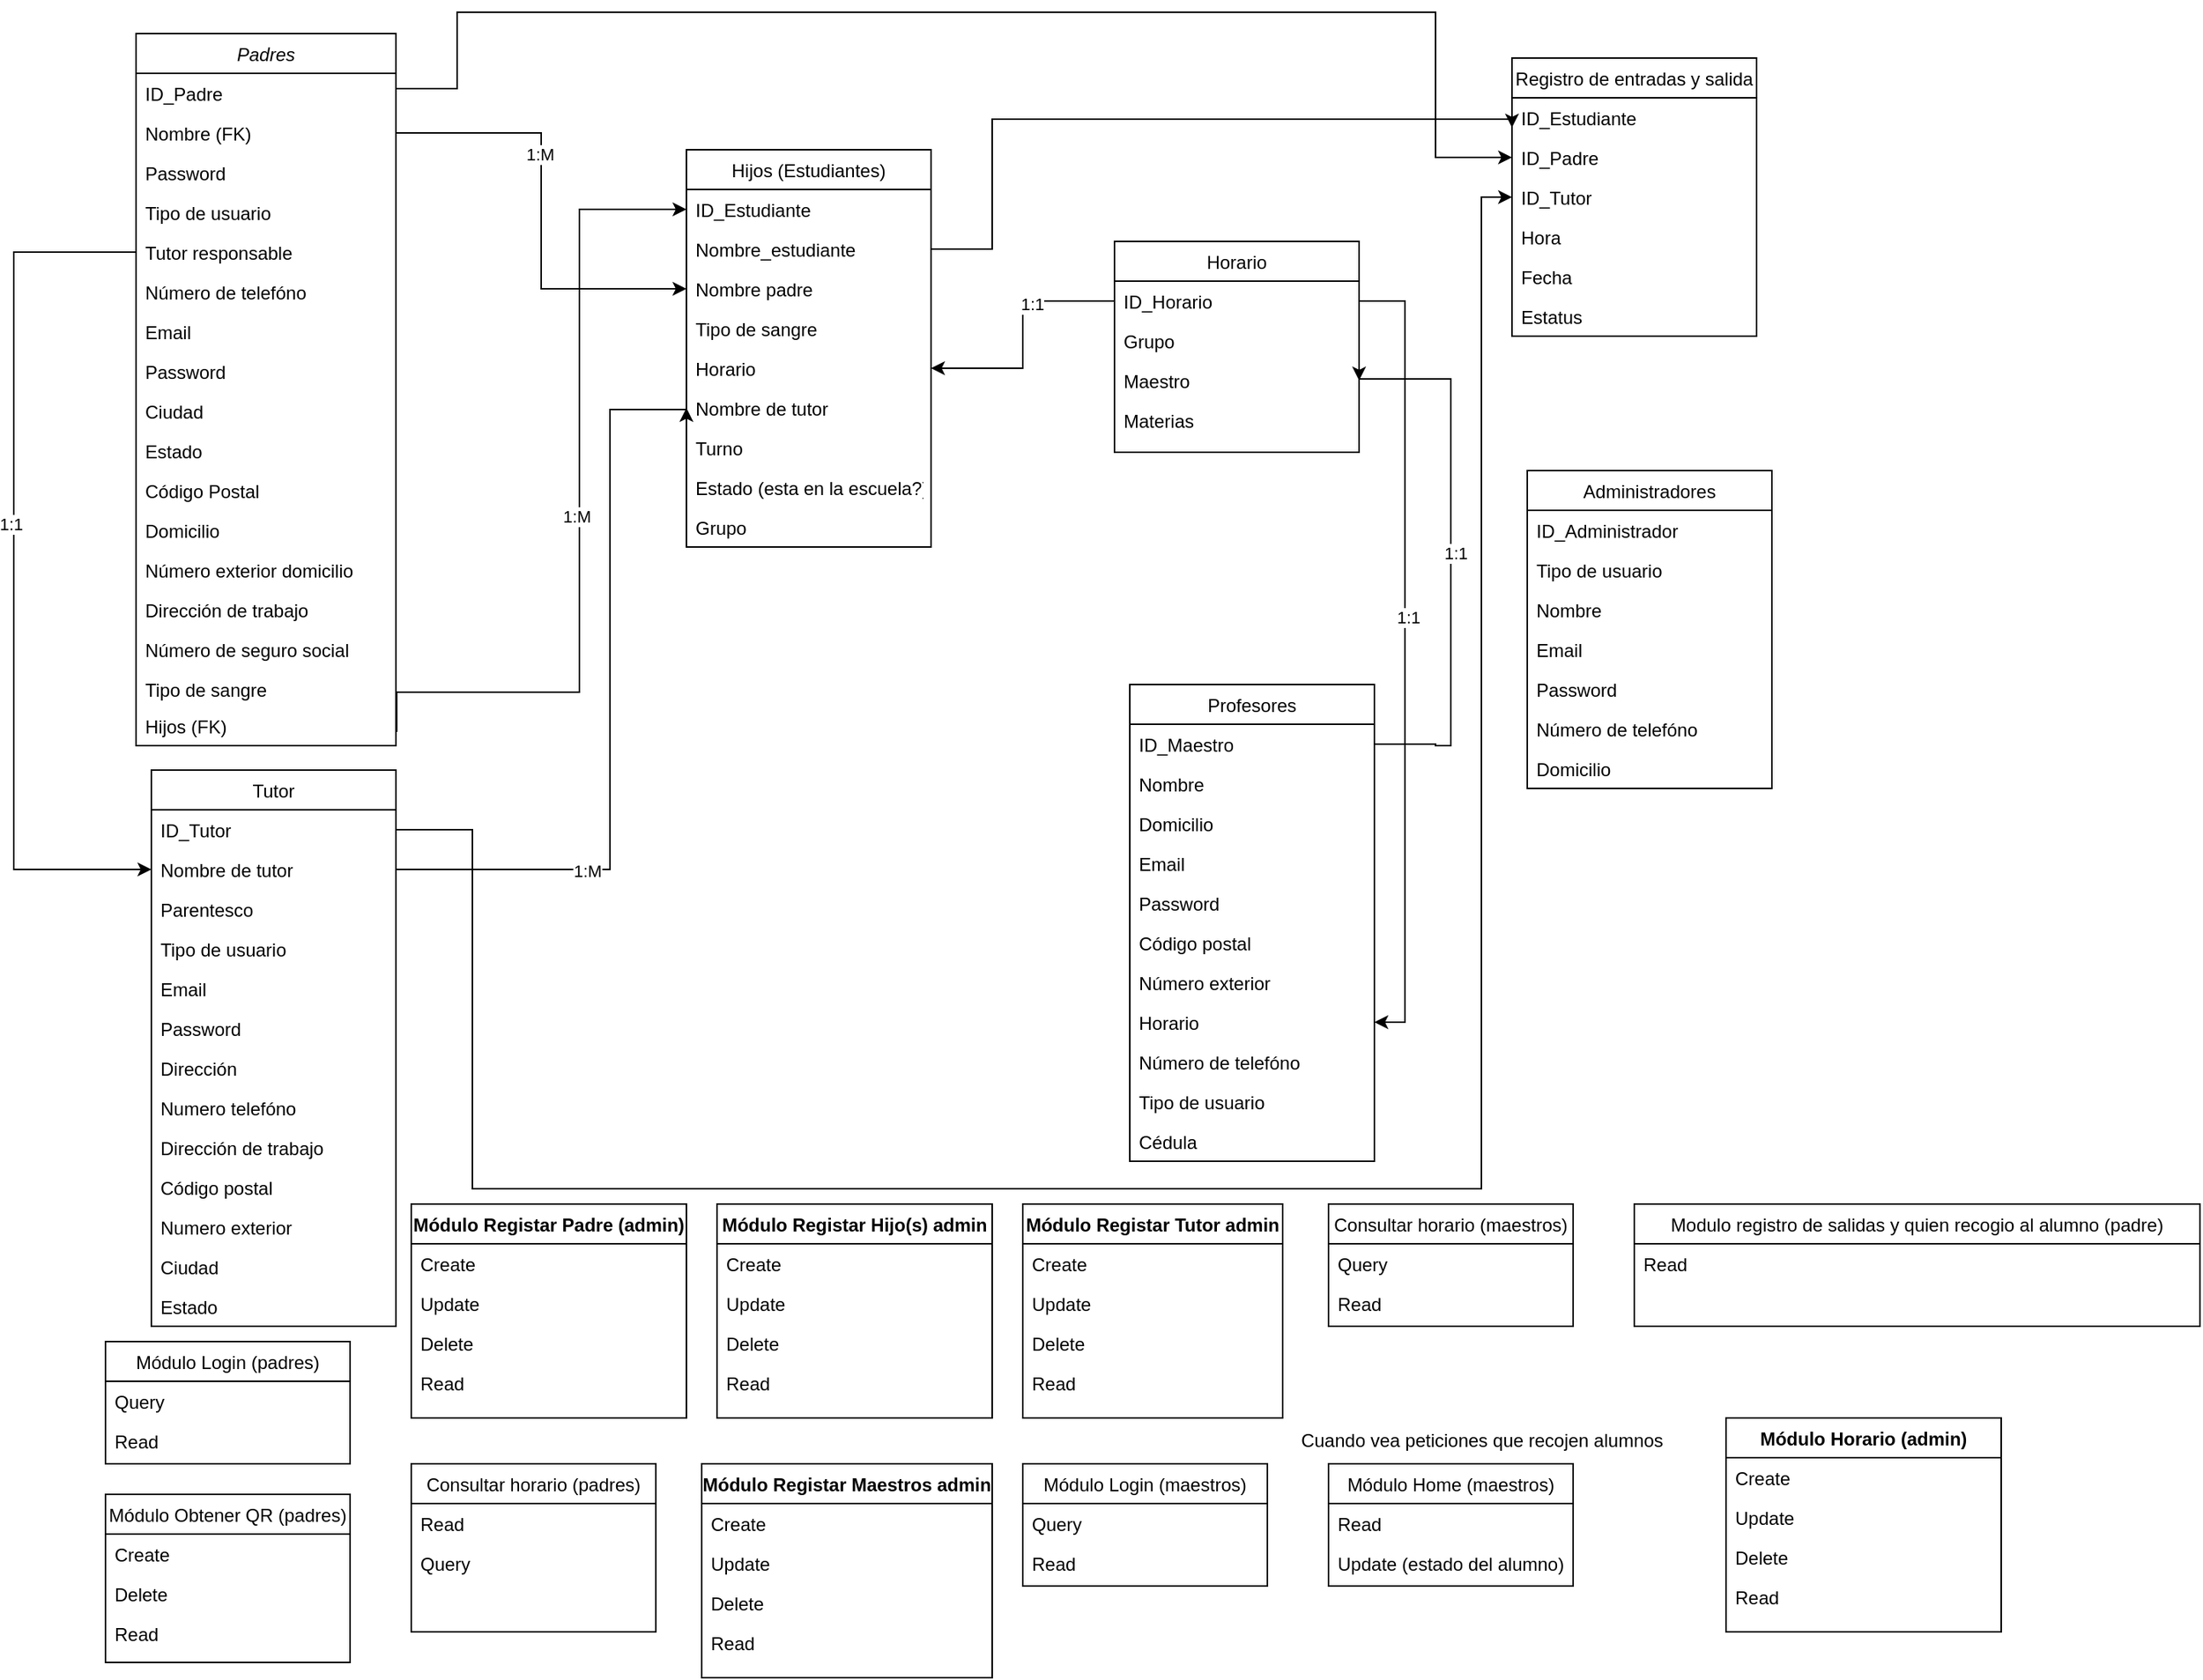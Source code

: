 <mxfile version="20.3.0" type="device"><diagram id="C5RBs43oDa-KdzZeNtuy" name="Page-1"><mxGraphModel dx="1497" dy="911" grid="1" gridSize="10" guides="1" tooltips="1" connect="1" arrows="1" fold="1" page="1" pageScale="1" pageWidth="827" pageHeight="1169" math="0" shadow="0"><root><mxCell id="WIyWlLk6GJQsqaUBKTNV-0"/><mxCell id="WIyWlLk6GJQsqaUBKTNV-1" parent="WIyWlLk6GJQsqaUBKTNV-0"/><mxCell id="zkfFHV4jXpPFQw0GAbJ--0" value="Padres" style="swimlane;fontStyle=2;align=center;verticalAlign=top;childLayout=stackLayout;horizontal=1;startSize=26;horizontalStack=0;resizeParent=1;resizeLast=0;collapsible=1;marginBottom=0;rounded=0;shadow=0;strokeWidth=1;" parent="WIyWlLk6GJQsqaUBKTNV-1" vertex="1"><mxGeometry x="220" y="64" width="170" height="466" as="geometry"><mxRectangle x="230" y="140" width="160" height="26" as="alternateBounds"/></mxGeometry></mxCell><mxCell id="S0OvEzRaRlLgfycyqcHx-9" value="ID_Padre" style="text;align=left;verticalAlign=top;spacingLeft=4;spacingRight=4;overflow=hidden;rotatable=0;points=[[0,0.5],[1,0.5]];portConstraint=eastwest;" vertex="1" parent="zkfFHV4jXpPFQw0GAbJ--0"><mxGeometry y="26" width="170" height="26" as="geometry"/></mxCell><mxCell id="zkfFHV4jXpPFQw0GAbJ--1" value="Nombre (FK)" style="text;align=left;verticalAlign=top;spacingLeft=4;spacingRight=4;overflow=hidden;rotatable=0;points=[[0,0.5],[1,0.5]];portConstraint=eastwest;" parent="zkfFHV4jXpPFQw0GAbJ--0" vertex="1"><mxGeometry y="52" width="170" height="26" as="geometry"/></mxCell><mxCell id="S0OvEzRaRlLgfycyqcHx-0" value="Password" style="text;align=left;verticalAlign=top;spacingLeft=4;spacingRight=4;overflow=hidden;rotatable=0;points=[[0,0.5],[1,0.5]];portConstraint=eastwest;" vertex="1" parent="zkfFHV4jXpPFQw0GAbJ--0"><mxGeometry y="78" width="170" height="26" as="geometry"/></mxCell><mxCell id="GJCRHSTs9uuH7aBlWqQp-131" value="Tipo de usuario" style="text;align=left;verticalAlign=top;spacingLeft=4;spacingRight=4;overflow=hidden;rotatable=0;points=[[0,0.5],[1,0.5]];portConstraint=eastwest;rounded=0;shadow=0;html=0;" parent="zkfFHV4jXpPFQw0GAbJ--0" vertex="1"><mxGeometry y="104" width="170" height="26" as="geometry"/></mxCell><mxCell id="GJCRHSTs9uuH7aBlWqQp-22" value="Tutor responsable" style="text;align=left;verticalAlign=top;spacingLeft=4;spacingRight=4;overflow=hidden;rotatable=0;points=[[0,0.5],[1,0.5]];portConstraint=eastwest;rounded=0;shadow=0;html=0;" parent="zkfFHV4jXpPFQw0GAbJ--0" vertex="1"><mxGeometry y="130" width="170" height="26" as="geometry"/></mxCell><mxCell id="zkfFHV4jXpPFQw0GAbJ--2" value="Número de telefóno" style="text;align=left;verticalAlign=top;spacingLeft=4;spacingRight=4;overflow=hidden;rotatable=0;points=[[0,0.5],[1,0.5]];portConstraint=eastwest;rounded=0;shadow=0;html=0;" parent="zkfFHV4jXpPFQw0GAbJ--0" vertex="1"><mxGeometry y="156" width="170" height="26" as="geometry"/></mxCell><mxCell id="GJCRHSTs9uuH7aBlWqQp-153" value="Email" style="text;align=left;verticalAlign=top;spacingLeft=4;spacingRight=4;overflow=hidden;rotatable=0;points=[[0,0.5],[1,0.5]];portConstraint=eastwest;" parent="zkfFHV4jXpPFQw0GAbJ--0" vertex="1"><mxGeometry y="182" width="170" height="26" as="geometry"/></mxCell><mxCell id="GJCRHSTs9uuH7aBlWqQp-154" value="Password" style="text;align=left;verticalAlign=top;spacingLeft=4;spacingRight=4;overflow=hidden;rotatable=0;points=[[0,0.5],[1,0.5]];portConstraint=eastwest;" parent="zkfFHV4jXpPFQw0GAbJ--0" vertex="1"><mxGeometry y="208" width="170" height="26" as="geometry"/></mxCell><mxCell id="GJCRHSTs9uuH7aBlWqQp-8" value="Ciudad" style="text;align=left;verticalAlign=top;spacingLeft=4;spacingRight=4;overflow=hidden;rotatable=0;points=[[0,0.5],[1,0.5]];portConstraint=eastwest;rounded=0;shadow=0;html=0;" parent="zkfFHV4jXpPFQw0GAbJ--0" vertex="1"><mxGeometry y="234" width="170" height="26" as="geometry"/></mxCell><mxCell id="GJCRHSTs9uuH7aBlWqQp-9" value="Estado" style="text;align=left;verticalAlign=top;spacingLeft=4;spacingRight=4;overflow=hidden;rotatable=0;points=[[0,0.5],[1,0.5]];portConstraint=eastwest;rounded=0;shadow=0;html=0;" parent="zkfFHV4jXpPFQw0GAbJ--0" vertex="1"><mxGeometry y="260" width="170" height="26" as="geometry"/></mxCell><mxCell id="GJCRHSTs9uuH7aBlWqQp-4" value="Código Postal" style="text;align=left;verticalAlign=top;spacingLeft=4;spacingRight=4;overflow=hidden;rotatable=0;points=[[0,0.5],[1,0.5]];portConstraint=eastwest;rounded=0;shadow=0;html=0;" parent="zkfFHV4jXpPFQw0GAbJ--0" vertex="1"><mxGeometry y="286" width="170" height="26" as="geometry"/></mxCell><mxCell id="zkfFHV4jXpPFQw0GAbJ--3" value="Domicilio&#10;" style="text;align=left;verticalAlign=top;spacingLeft=4;spacingRight=4;overflow=hidden;rotatable=0;points=[[0,0.5],[1,0.5]];portConstraint=eastwest;rounded=0;shadow=0;html=0;" parent="zkfFHV4jXpPFQw0GAbJ--0" vertex="1"><mxGeometry y="312" width="170" height="26" as="geometry"/></mxCell><mxCell id="GJCRHSTs9uuH7aBlWqQp-5" value="Número exterior domicilio" style="text;align=left;verticalAlign=top;spacingLeft=4;spacingRight=4;overflow=hidden;rotatable=0;points=[[0,0.5],[1,0.5]];portConstraint=eastwest;rounded=0;shadow=0;html=0;" parent="zkfFHV4jXpPFQw0GAbJ--0" vertex="1"><mxGeometry y="338" width="170" height="26" as="geometry"/></mxCell><mxCell id="GJCRHSTs9uuH7aBlWqQp-1" value="Dirección de trabajo" style="text;align=left;verticalAlign=top;spacingLeft=4;spacingRight=4;overflow=hidden;rotatable=0;points=[[0,0.5],[1,0.5]];portConstraint=eastwest;rounded=0;shadow=0;html=0;" parent="zkfFHV4jXpPFQw0GAbJ--0" vertex="1"><mxGeometry y="364" width="170" height="26" as="geometry"/></mxCell><mxCell id="GJCRHSTs9uuH7aBlWqQp-2" value="Número de seguro social " style="text;align=left;verticalAlign=top;spacingLeft=4;spacingRight=4;overflow=hidden;rotatable=0;points=[[0,0.5],[1,0.5]];portConstraint=eastwest;rounded=0;shadow=0;html=0;" parent="zkfFHV4jXpPFQw0GAbJ--0" vertex="1"><mxGeometry y="390" width="170" height="26" as="geometry"/></mxCell><mxCell id="zkfFHV4jXpPFQw0GAbJ--5" value="Tipo de sangre" style="text;align=left;verticalAlign=top;spacingLeft=4;spacingRight=4;overflow=hidden;rotatable=0;points=[[0,0.5],[1,0.5]];portConstraint=eastwest;" parent="zkfFHV4jXpPFQw0GAbJ--0" vertex="1"><mxGeometry y="416" width="170" height="24" as="geometry"/></mxCell><mxCell id="GJCRHSTs9uuH7aBlWqQp-3" value="Hijos (FK)" style="text;align=left;verticalAlign=top;spacingLeft=4;spacingRight=4;overflow=hidden;rotatable=0;points=[[0,0.5],[1,0.5]];portConstraint=eastwest;rounded=0;shadow=0;html=0;" parent="zkfFHV4jXpPFQw0GAbJ--0" vertex="1"><mxGeometry y="440" width="170" height="26" as="geometry"/></mxCell><mxCell id="zkfFHV4jXpPFQw0GAbJ--6" value="Tutor" style="swimlane;fontStyle=0;align=center;verticalAlign=top;childLayout=stackLayout;horizontal=1;startSize=26;horizontalStack=0;resizeParent=1;resizeLast=0;collapsible=1;marginBottom=0;rounded=0;shadow=0;strokeWidth=1;" parent="WIyWlLk6GJQsqaUBKTNV-1" vertex="1"><mxGeometry x="230" y="546" width="160" height="364" as="geometry"><mxRectangle x="130" y="380" width="160" height="26" as="alternateBounds"/></mxGeometry></mxCell><mxCell id="S0OvEzRaRlLgfycyqcHx-7" value="ID_Tutor&#10;" style="text;align=left;verticalAlign=top;spacingLeft=4;spacingRight=4;overflow=hidden;rotatable=0;points=[[0,0.5],[1,0.5]];portConstraint=eastwest;" vertex="1" parent="zkfFHV4jXpPFQw0GAbJ--6"><mxGeometry y="26" width="160" height="26" as="geometry"/></mxCell><mxCell id="zkfFHV4jXpPFQw0GAbJ--7" value="Nombre de tutor" style="text;align=left;verticalAlign=top;spacingLeft=4;spacingRight=4;overflow=hidden;rotatable=0;points=[[0,0.5],[1,0.5]];portConstraint=eastwest;" parent="zkfFHV4jXpPFQw0GAbJ--6" vertex="1"><mxGeometry y="52" width="160" height="26" as="geometry"/></mxCell><mxCell id="GJCRHSTs9uuH7aBlWqQp-36" value="Parentesco" style="text;align=left;verticalAlign=top;spacingLeft=4;spacingRight=4;overflow=hidden;rotatable=0;points=[[0,0.5],[1,0.5]];portConstraint=eastwest;" parent="zkfFHV4jXpPFQw0GAbJ--6" vertex="1"><mxGeometry y="78" width="160" height="26" as="geometry"/></mxCell><mxCell id="GJCRHSTs9uuH7aBlWqQp-134" value="Tipo de usuario" style="text;align=left;verticalAlign=top;spacingLeft=4;spacingRight=4;overflow=hidden;rotatable=0;points=[[0,0.5],[1,0.5]];portConstraint=eastwest;rounded=0;shadow=0;html=0;" parent="zkfFHV4jXpPFQw0GAbJ--6" vertex="1"><mxGeometry y="104" width="160" height="26" as="geometry"/></mxCell><mxCell id="GJCRHSTs9uuH7aBlWqQp-155" value="Email" style="text;align=left;verticalAlign=top;spacingLeft=4;spacingRight=4;overflow=hidden;rotatable=0;points=[[0,0.5],[1,0.5]];portConstraint=eastwest;" parent="zkfFHV4jXpPFQw0GAbJ--6" vertex="1"><mxGeometry y="130" width="160" height="26" as="geometry"/></mxCell><mxCell id="GJCRHSTs9uuH7aBlWqQp-157" value="Password" style="text;align=left;verticalAlign=top;spacingLeft=4;spacingRight=4;overflow=hidden;rotatable=0;points=[[0,0.5],[1,0.5]];portConstraint=eastwest;" parent="zkfFHV4jXpPFQw0GAbJ--6" vertex="1"><mxGeometry y="156" width="160" height="26" as="geometry"/></mxCell><mxCell id="zkfFHV4jXpPFQw0GAbJ--8" value="Dirección" style="text;align=left;verticalAlign=top;spacingLeft=4;spacingRight=4;overflow=hidden;rotatable=0;points=[[0,0.5],[1,0.5]];portConstraint=eastwest;rounded=0;shadow=0;html=0;" parent="zkfFHV4jXpPFQw0GAbJ--6" vertex="1"><mxGeometry y="182" width="160" height="26" as="geometry"/></mxCell><mxCell id="GJCRHSTs9uuH7aBlWqQp-35" value="Numero telefóno" style="text;align=left;verticalAlign=top;spacingLeft=4;spacingRight=4;overflow=hidden;rotatable=0;points=[[0,0.5],[1,0.5]];portConstraint=eastwest;" parent="zkfFHV4jXpPFQw0GAbJ--6" vertex="1"><mxGeometry y="208" width="160" height="26" as="geometry"/></mxCell><mxCell id="GJCRHSTs9uuH7aBlWqQp-33" value="Dirección de trabajo" style="text;align=left;verticalAlign=top;spacingLeft=4;spacingRight=4;overflow=hidden;rotatable=0;points=[[0,0.5],[1,0.5]];portConstraint=eastwest;" parent="zkfFHV4jXpPFQw0GAbJ--6" vertex="1"><mxGeometry y="234" width="160" height="26" as="geometry"/></mxCell><mxCell id="GJCRHSTs9uuH7aBlWqQp-34" value="Código postal" style="text;align=left;verticalAlign=top;spacingLeft=4;spacingRight=4;overflow=hidden;rotatable=0;points=[[0,0.5],[1,0.5]];portConstraint=eastwest;" parent="zkfFHV4jXpPFQw0GAbJ--6" vertex="1"><mxGeometry y="260" width="160" height="26" as="geometry"/></mxCell><mxCell id="zkfFHV4jXpPFQw0GAbJ--11" value="Numero exterior" style="text;align=left;verticalAlign=top;spacingLeft=4;spacingRight=4;overflow=hidden;rotatable=0;points=[[0,0.5],[1,0.5]];portConstraint=eastwest;" parent="zkfFHV4jXpPFQw0GAbJ--6" vertex="1"><mxGeometry y="286" width="160" height="26" as="geometry"/></mxCell><mxCell id="GJCRHSTs9uuH7aBlWqQp-32" value="Ciudad" style="text;align=left;verticalAlign=top;spacingLeft=4;spacingRight=4;overflow=hidden;rotatable=0;points=[[0,0.5],[1,0.5]];portConstraint=eastwest;" parent="zkfFHV4jXpPFQw0GAbJ--6" vertex="1"><mxGeometry y="312" width="160" height="26" as="geometry"/></mxCell><mxCell id="GJCRHSTs9uuH7aBlWqQp-31" value="Estado" style="text;align=left;verticalAlign=top;spacingLeft=4;spacingRight=4;overflow=hidden;rotatable=0;points=[[0,0.5],[1,0.5]];portConstraint=eastwest;" parent="zkfFHV4jXpPFQw0GAbJ--6" vertex="1"><mxGeometry y="338" width="160" height="26" as="geometry"/></mxCell><mxCell id="zkfFHV4jXpPFQw0GAbJ--13" value="Profesores" style="swimlane;fontStyle=0;align=center;verticalAlign=top;childLayout=stackLayout;horizontal=1;startSize=26;horizontalStack=0;resizeParent=1;resizeLast=0;collapsible=1;marginBottom=0;rounded=0;shadow=0;strokeWidth=1;" parent="WIyWlLk6GJQsqaUBKTNV-1" vertex="1"><mxGeometry x="870" y="490" width="160" height="312" as="geometry"><mxRectangle x="340" y="380" width="170" height="26" as="alternateBounds"/></mxGeometry></mxCell><mxCell id="S0OvEzRaRlLgfycyqcHx-15" value="ID_Maestro" style="text;align=left;verticalAlign=top;spacingLeft=4;spacingRight=4;overflow=hidden;rotatable=0;points=[[0,0.5],[1,0.5]];portConstraint=eastwest;" vertex="1" parent="zkfFHV4jXpPFQw0GAbJ--13"><mxGeometry y="26" width="160" height="26" as="geometry"/></mxCell><mxCell id="zkfFHV4jXpPFQw0GAbJ--14" value="Nombre" style="text;align=left;verticalAlign=top;spacingLeft=4;spacingRight=4;overflow=hidden;rotatable=0;points=[[0,0.5],[1,0.5]];portConstraint=eastwest;" parent="zkfFHV4jXpPFQw0GAbJ--13" vertex="1"><mxGeometry y="52" width="160" height="26" as="geometry"/></mxCell><mxCell id="GJCRHSTs9uuH7aBlWqQp-42" value="Domicilio" style="text;align=left;verticalAlign=top;spacingLeft=4;spacingRight=4;overflow=hidden;rotatable=0;points=[[0,0.5],[1,0.5]];portConstraint=eastwest;" parent="zkfFHV4jXpPFQw0GAbJ--13" vertex="1"><mxGeometry y="78" width="160" height="26" as="geometry"/></mxCell><mxCell id="GJCRHSTs9uuH7aBlWqQp-156" value="Email" style="text;align=left;verticalAlign=top;spacingLeft=4;spacingRight=4;overflow=hidden;rotatable=0;points=[[0,0.5],[1,0.5]];portConstraint=eastwest;" parent="zkfFHV4jXpPFQw0GAbJ--13" vertex="1"><mxGeometry y="104" width="160" height="26" as="geometry"/></mxCell><mxCell id="GJCRHSTs9uuH7aBlWqQp-158" value="Password" style="text;align=left;verticalAlign=top;spacingLeft=4;spacingRight=4;overflow=hidden;rotatable=0;points=[[0,0.5],[1,0.5]];portConstraint=eastwest;" parent="zkfFHV4jXpPFQw0GAbJ--13" vertex="1"><mxGeometry y="130" width="160" height="26" as="geometry"/></mxCell><mxCell id="GJCRHSTs9uuH7aBlWqQp-47" value="Código postal" style="text;align=left;verticalAlign=top;spacingLeft=4;spacingRight=4;overflow=hidden;rotatable=0;points=[[0,0.5],[1,0.5]];portConstraint=eastwest;" parent="zkfFHV4jXpPFQw0GAbJ--13" vertex="1"><mxGeometry y="156" width="160" height="26" as="geometry"/></mxCell><mxCell id="GJCRHSTs9uuH7aBlWqQp-46" value="Número exterior" style="text;align=left;verticalAlign=top;spacingLeft=4;spacingRight=4;overflow=hidden;rotatable=0;points=[[0,0.5],[1,0.5]];portConstraint=eastwest;" parent="zkfFHV4jXpPFQw0GAbJ--13" vertex="1"><mxGeometry y="182" width="160" height="26" as="geometry"/></mxCell><mxCell id="GJCRHSTs9uuH7aBlWqQp-45" value="Horario" style="text;align=left;verticalAlign=top;spacingLeft=4;spacingRight=4;overflow=hidden;rotatable=0;points=[[0,0.5],[1,0.5]];portConstraint=eastwest;" parent="zkfFHV4jXpPFQw0GAbJ--13" vertex="1"><mxGeometry y="208" width="160" height="26" as="geometry"/></mxCell><mxCell id="GJCRHSTs9uuH7aBlWqQp-44" value="Número de telefóno" style="text;align=left;verticalAlign=top;spacingLeft=4;spacingRight=4;overflow=hidden;rotatable=0;points=[[0,0.5],[1,0.5]];portConstraint=eastwest;" parent="zkfFHV4jXpPFQw0GAbJ--13" vertex="1"><mxGeometry y="234" width="160" height="26" as="geometry"/></mxCell><mxCell id="GJCRHSTs9uuH7aBlWqQp-133" value="Tipo de usuario" style="text;align=left;verticalAlign=top;spacingLeft=4;spacingRight=4;overflow=hidden;rotatable=0;points=[[0,0.5],[1,0.5]];portConstraint=eastwest;rounded=0;shadow=0;html=0;" parent="zkfFHV4jXpPFQw0GAbJ--13" vertex="1"><mxGeometry y="260" width="160" height="26" as="geometry"/></mxCell><mxCell id="GJCRHSTs9uuH7aBlWqQp-43" value="Cédula" style="text;align=left;verticalAlign=top;spacingLeft=4;spacingRight=4;overflow=hidden;rotatable=0;points=[[0,0.5],[1,0.5]];portConstraint=eastwest;" parent="zkfFHV4jXpPFQw0GAbJ--13" vertex="1"><mxGeometry y="286" width="160" height="26" as="geometry"/></mxCell><mxCell id="zkfFHV4jXpPFQw0GAbJ--17" value="Hijos (Estudiantes)" style="swimlane;fontStyle=0;align=center;verticalAlign=top;childLayout=stackLayout;horizontal=1;startSize=26;horizontalStack=0;resizeParent=1;resizeLast=0;collapsible=1;marginBottom=0;rounded=0;shadow=0;strokeWidth=1;" parent="WIyWlLk6GJQsqaUBKTNV-1" vertex="1"><mxGeometry x="580" y="140" width="160" height="260" as="geometry"><mxRectangle x="550" y="140" width="160" height="26" as="alternateBounds"/></mxGeometry></mxCell><mxCell id="S0OvEzRaRlLgfycyqcHx-10" value="ID_Estudiante&#10;" style="text;align=left;verticalAlign=top;spacingLeft=4;spacingRight=4;overflow=hidden;rotatable=0;points=[[0,0.5],[1,0.5]];portConstraint=eastwest;rounded=0;shadow=0;html=0;" vertex="1" parent="zkfFHV4jXpPFQw0GAbJ--17"><mxGeometry y="26" width="160" height="26" as="geometry"/></mxCell><mxCell id="zkfFHV4jXpPFQw0GAbJ--18" value="Nombre_estudiante" style="text;align=left;verticalAlign=top;spacingLeft=4;spacingRight=4;overflow=hidden;rotatable=0;points=[[0,0.5],[1,0.5]];portConstraint=eastwest;" parent="zkfFHV4jXpPFQw0GAbJ--17" vertex="1"><mxGeometry y="52" width="160" height="26" as="geometry"/></mxCell><mxCell id="zkfFHV4jXpPFQw0GAbJ--19" value="Nombre padre" style="text;align=left;verticalAlign=top;spacingLeft=4;spacingRight=4;overflow=hidden;rotatable=0;points=[[0,0.5],[1,0.5]];portConstraint=eastwest;rounded=0;shadow=0;html=0;" parent="zkfFHV4jXpPFQw0GAbJ--17" vertex="1"><mxGeometry y="78" width="160" height="26" as="geometry"/></mxCell><mxCell id="zkfFHV4jXpPFQw0GAbJ--21" value="Tipo de sangre" style="text;align=left;verticalAlign=top;spacingLeft=4;spacingRight=4;overflow=hidden;rotatable=0;points=[[0,0.5],[1,0.5]];portConstraint=eastwest;rounded=0;shadow=0;html=0;" parent="zkfFHV4jXpPFQw0GAbJ--17" vertex="1"><mxGeometry y="104" width="160" height="26" as="geometry"/></mxCell><mxCell id="zkfFHV4jXpPFQw0GAbJ--22" value="Horario" style="text;align=left;verticalAlign=top;spacingLeft=4;spacingRight=4;overflow=hidden;rotatable=0;points=[[0,0.5],[1,0.5]];portConstraint=eastwest;rounded=0;shadow=0;html=0;" parent="zkfFHV4jXpPFQw0GAbJ--17" vertex="1"><mxGeometry y="130" width="160" height="26" as="geometry"/></mxCell><mxCell id="zkfFHV4jXpPFQw0GAbJ--24" value="Nombre de tutor" style="text;align=left;verticalAlign=top;spacingLeft=4;spacingRight=4;overflow=hidden;rotatable=0;points=[[0,0.5],[1,0.5]];portConstraint=eastwest;" parent="zkfFHV4jXpPFQw0GAbJ--17" vertex="1"><mxGeometry y="156" width="160" height="26" as="geometry"/></mxCell><mxCell id="GJCRHSTs9uuH7aBlWqQp-15" value="Turno" style="text;align=left;verticalAlign=top;spacingLeft=4;spacingRight=4;overflow=hidden;rotatable=0;points=[[0,0.5],[1,0.5]];portConstraint=eastwest;rounded=0;shadow=0;html=0;" parent="zkfFHV4jXpPFQw0GAbJ--17" vertex="1"><mxGeometry y="182" width="160" height="26" as="geometry"/></mxCell><mxCell id="GJCRHSTs9uuH7aBlWqQp-113" value="Estado (esta en la escuela?)" style="text;align=left;verticalAlign=top;spacingLeft=4;spacingRight=4;overflow=hidden;rotatable=0;points=[[0,0.5],[1,0.5]];portConstraint=eastwest;" parent="zkfFHV4jXpPFQw0GAbJ--17" vertex="1"><mxGeometry y="208" width="160" height="26" as="geometry"/></mxCell><mxCell id="GJCRHSTs9uuH7aBlWqQp-16" value="Grupo" style="text;align=left;verticalAlign=top;spacingLeft=4;spacingRight=4;overflow=hidden;rotatable=0;points=[[0,0.5],[1,0.5]];portConstraint=eastwest;rounded=0;shadow=0;html=0;" parent="zkfFHV4jXpPFQw0GAbJ--17" vertex="1"><mxGeometry y="234" width="160" height="26" as="geometry"/></mxCell><mxCell id="GJCRHSTs9uuH7aBlWqQp-23" value="Horario" style="swimlane;fontStyle=0;align=center;verticalAlign=top;childLayout=stackLayout;horizontal=1;startSize=26;horizontalStack=0;resizeParent=1;resizeLast=0;collapsible=1;marginBottom=0;rounded=0;shadow=0;strokeWidth=1;" parent="WIyWlLk6GJQsqaUBKTNV-1" vertex="1"><mxGeometry x="860" y="200" width="160" height="138" as="geometry"><mxRectangle x="130" y="380" width="160" height="26" as="alternateBounds"/></mxGeometry></mxCell><mxCell id="S0OvEzRaRlLgfycyqcHx-4" value="ID_Horario" style="text;align=left;verticalAlign=top;spacingLeft=4;spacingRight=4;overflow=hidden;rotatable=0;points=[[0,0.5],[1,0.5]];portConstraint=eastwest;" vertex="1" parent="GJCRHSTs9uuH7aBlWqQp-23"><mxGeometry y="26" width="160" height="26" as="geometry"/></mxCell><mxCell id="GJCRHSTs9uuH7aBlWqQp-24" value="Grupo" style="text;align=left;verticalAlign=top;spacingLeft=4;spacingRight=4;overflow=hidden;rotatable=0;points=[[0,0.5],[1,0.5]];portConstraint=eastwest;" parent="GJCRHSTs9uuH7aBlWqQp-23" vertex="1"><mxGeometry y="52" width="160" height="26" as="geometry"/></mxCell><mxCell id="GJCRHSTs9uuH7aBlWqQp-25" value="Maestro" style="text;align=left;verticalAlign=top;spacingLeft=4;spacingRight=4;overflow=hidden;rotatable=0;points=[[0,0.5],[1,0.5]];portConstraint=eastwest;rounded=0;shadow=0;html=0;" parent="GJCRHSTs9uuH7aBlWqQp-23" vertex="1"><mxGeometry y="78" width="160" height="26" as="geometry"/></mxCell><mxCell id="GJCRHSTs9uuH7aBlWqQp-28" value="Materias" style="text;align=left;verticalAlign=top;spacingLeft=4;spacingRight=4;overflow=hidden;rotatable=0;points=[[0,0.5],[1,0.5]];portConstraint=eastwest;" parent="GJCRHSTs9uuH7aBlWqQp-23" vertex="1"><mxGeometry y="104" width="160" height="26" as="geometry"/></mxCell><mxCell id="GJCRHSTs9uuH7aBlWqQp-29" style="edgeStyle=orthogonalEdgeStyle;rounded=0;orthogonalLoop=1;jettySize=auto;html=1;" parent="WIyWlLk6GJQsqaUBKTNV-1" source="GJCRHSTs9uuH7aBlWqQp-22" edge="1"><mxGeometry relative="1" as="geometry"><mxPoint x="230" y="611" as="targetPoint"/><Array as="points"><mxPoint x="140" y="207"/><mxPoint x="140" y="611"/></Array></mxGeometry></mxCell><mxCell id="GJCRHSTs9uuH7aBlWqQp-30" value="1:1" style="edgeLabel;html=1;align=center;verticalAlign=middle;resizable=0;points=[];" parent="GJCRHSTs9uuH7aBlWqQp-29" vertex="1" connectable="0"><mxGeometry x="-0.102" y="-2" relative="1" as="geometry"><mxPoint as="offset"/></mxGeometry></mxCell><mxCell id="GJCRHSTs9uuH7aBlWqQp-37" style="edgeStyle=orthogonalEdgeStyle;rounded=0;orthogonalLoop=1;jettySize=auto;html=1;entryX=0;entryY=0.5;entryDx=0;entryDy=0;" parent="WIyWlLk6GJQsqaUBKTNV-1" source="zkfFHV4jXpPFQw0GAbJ--7" target="zkfFHV4jXpPFQw0GAbJ--24" edge="1"><mxGeometry relative="1" as="geometry"><Array as="points"><mxPoint x="530" y="611"/><mxPoint x="530" y="310"/><mxPoint x="580" y="310"/></Array></mxGeometry></mxCell><mxCell id="GJCRHSTs9uuH7aBlWqQp-38" value="1:M" style="edgeLabel;html=1;align=center;verticalAlign=middle;resizable=0;points=[];" parent="GJCRHSTs9uuH7aBlWqQp-37" vertex="1" connectable="0"><mxGeometry x="-0.492" y="-1" relative="1" as="geometry"><mxPoint as="offset"/></mxGeometry></mxCell><mxCell id="GJCRHSTs9uuH7aBlWqQp-50" style="edgeStyle=orthogonalEdgeStyle;rounded=0;orthogonalLoop=1;jettySize=auto;html=1;entryX=1;entryY=0.5;entryDx=0;entryDy=0;exitX=1;exitY=0.5;exitDx=0;exitDy=0;" parent="WIyWlLk6GJQsqaUBKTNV-1" source="zkfFHV4jXpPFQw0GAbJ--14" target="GJCRHSTs9uuH7aBlWqQp-25" edge="1"><mxGeometry relative="1" as="geometry"><Array as="points"><mxPoint x="1070" y="529"/><mxPoint x="1070" y="530"/><mxPoint x="1080" y="530"/><mxPoint x="1080" y="290"/><mxPoint x="1020" y="290"/></Array></mxGeometry></mxCell><mxCell id="GJCRHSTs9uuH7aBlWqQp-51" value="1:1" style="edgeLabel;html=1;align=center;verticalAlign=middle;resizable=0;points=[];" parent="GJCRHSTs9uuH7aBlWqQp-50" vertex="1" connectable="0"><mxGeometry x="0.076" y="-3" relative="1" as="geometry"><mxPoint as="offset"/></mxGeometry></mxCell><mxCell id="GJCRHSTs9uuH7aBlWqQp-56" value="Módulo Login (padres)" style="swimlane;fontStyle=0;align=center;verticalAlign=top;childLayout=stackLayout;horizontal=1;startSize=26;horizontalStack=0;resizeParent=1;resizeLast=0;collapsible=1;marginBottom=0;rounded=0;shadow=0;strokeWidth=1;" parent="WIyWlLk6GJQsqaUBKTNV-1" vertex="1"><mxGeometry x="200" y="920" width="160" height="80" as="geometry"><mxRectangle x="130" y="380" width="160" height="26" as="alternateBounds"/></mxGeometry></mxCell><mxCell id="GJCRHSTs9uuH7aBlWqQp-57" value="Query" style="text;align=left;verticalAlign=top;spacingLeft=4;spacingRight=4;overflow=hidden;rotatable=0;points=[[0,0.5],[1,0.5]];portConstraint=eastwest;" parent="GJCRHSTs9uuH7aBlWqQp-56" vertex="1"><mxGeometry y="26" width="160" height="26" as="geometry"/></mxCell><mxCell id="GJCRHSTs9uuH7aBlWqQp-95" value="Read" style="text;align=left;verticalAlign=top;spacingLeft=4;spacingRight=4;overflow=hidden;rotatable=0;points=[[0,0.5],[1,0.5]];portConstraint=eastwest;" parent="GJCRHSTs9uuH7aBlWqQp-56" vertex="1"><mxGeometry y="52" width="160" height="26" as="geometry"/></mxCell><mxCell id="GJCRHSTs9uuH7aBlWqQp-66" value="Módulo Registar Padre (admin)" style="swimlane;fontStyle=1;align=center;verticalAlign=top;childLayout=stackLayout;horizontal=1;startSize=26;horizontalStack=0;resizeParent=1;resizeLast=0;collapsible=1;marginBottom=0;rounded=0;shadow=0;strokeWidth=1;" parent="WIyWlLk6GJQsqaUBKTNV-1" vertex="1"><mxGeometry x="400" y="830" width="180" height="140" as="geometry"><mxRectangle x="130" y="380" width="160" height="26" as="alternateBounds"/></mxGeometry></mxCell><mxCell id="GJCRHSTs9uuH7aBlWqQp-67" value="Create" style="text;align=left;verticalAlign=top;spacingLeft=4;spacingRight=4;overflow=hidden;rotatable=0;points=[[0,0.5],[1,0.5]];portConstraint=eastwest;" parent="GJCRHSTs9uuH7aBlWqQp-66" vertex="1"><mxGeometry y="26" width="180" height="26" as="geometry"/></mxCell><mxCell id="GJCRHSTs9uuH7aBlWqQp-68" value="Update" style="text;align=left;verticalAlign=top;spacingLeft=4;spacingRight=4;overflow=hidden;rotatable=0;points=[[0,0.5],[1,0.5]];portConstraint=eastwest;" parent="GJCRHSTs9uuH7aBlWqQp-66" vertex="1"><mxGeometry y="52" width="180" height="26" as="geometry"/></mxCell><mxCell id="GJCRHSTs9uuH7aBlWqQp-69" value="Delete" style="text;align=left;verticalAlign=top;spacingLeft=4;spacingRight=4;overflow=hidden;rotatable=0;points=[[0,0.5],[1,0.5]];portConstraint=eastwest;rounded=0;shadow=0;html=0;" parent="GJCRHSTs9uuH7aBlWqQp-66" vertex="1"><mxGeometry y="78" width="180" height="26" as="geometry"/></mxCell><mxCell id="GJCRHSTs9uuH7aBlWqQp-70" value="Read" style="text;align=left;verticalAlign=top;spacingLeft=4;spacingRight=4;overflow=hidden;rotatable=0;points=[[0,0.5],[1,0.5]];portConstraint=eastwest;" parent="GJCRHSTs9uuH7aBlWqQp-66" vertex="1"><mxGeometry y="104" width="180" height="26" as="geometry"/></mxCell><mxCell id="GJCRHSTs9uuH7aBlWqQp-76" value="Módulo Registar Hijo(s) admin" style="swimlane;fontStyle=1;align=center;verticalAlign=top;childLayout=stackLayout;horizontal=1;startSize=26;horizontalStack=0;resizeParent=1;resizeLast=0;collapsible=1;marginBottom=0;rounded=0;shadow=0;strokeWidth=1;" parent="WIyWlLk6GJQsqaUBKTNV-1" vertex="1"><mxGeometry x="600" y="830" width="180" height="140" as="geometry"><mxRectangle x="130" y="380" width="160" height="26" as="alternateBounds"/></mxGeometry></mxCell><mxCell id="GJCRHSTs9uuH7aBlWqQp-77" value="Create" style="text;align=left;verticalAlign=top;spacingLeft=4;spacingRight=4;overflow=hidden;rotatable=0;points=[[0,0.5],[1,0.5]];portConstraint=eastwest;" parent="GJCRHSTs9uuH7aBlWqQp-76" vertex="1"><mxGeometry y="26" width="180" height="26" as="geometry"/></mxCell><mxCell id="GJCRHSTs9uuH7aBlWqQp-78" value="Update" style="text;align=left;verticalAlign=top;spacingLeft=4;spacingRight=4;overflow=hidden;rotatable=0;points=[[0,0.5],[1,0.5]];portConstraint=eastwest;" parent="GJCRHSTs9uuH7aBlWqQp-76" vertex="1"><mxGeometry y="52" width="180" height="26" as="geometry"/></mxCell><mxCell id="GJCRHSTs9uuH7aBlWqQp-79" value="Delete" style="text;align=left;verticalAlign=top;spacingLeft=4;spacingRight=4;overflow=hidden;rotatable=0;points=[[0,0.5],[1,0.5]];portConstraint=eastwest;rounded=0;shadow=0;html=0;" parent="GJCRHSTs9uuH7aBlWqQp-76" vertex="1"><mxGeometry y="78" width="180" height="26" as="geometry"/></mxCell><mxCell id="GJCRHSTs9uuH7aBlWqQp-80" value="Read" style="text;align=left;verticalAlign=top;spacingLeft=4;spacingRight=4;overflow=hidden;rotatable=0;points=[[0,0.5],[1,0.5]];portConstraint=eastwest;" parent="GJCRHSTs9uuH7aBlWqQp-76" vertex="1"><mxGeometry y="104" width="180" height="26" as="geometry"/></mxCell><mxCell id="GJCRHSTs9uuH7aBlWqQp-81" value="Módulo Registar Tutor admin" style="swimlane;fontStyle=1;align=center;verticalAlign=top;childLayout=stackLayout;horizontal=1;startSize=26;horizontalStack=0;resizeParent=1;resizeLast=0;collapsible=1;marginBottom=0;rounded=0;shadow=0;strokeWidth=1;" parent="WIyWlLk6GJQsqaUBKTNV-1" vertex="1"><mxGeometry x="800" y="830" width="170" height="140" as="geometry"><mxRectangle x="130" y="380" width="160" height="26" as="alternateBounds"/></mxGeometry></mxCell><mxCell id="GJCRHSTs9uuH7aBlWqQp-82" value="Create" style="text;align=left;verticalAlign=top;spacingLeft=4;spacingRight=4;overflow=hidden;rotatable=0;points=[[0,0.5],[1,0.5]];portConstraint=eastwest;" parent="GJCRHSTs9uuH7aBlWqQp-81" vertex="1"><mxGeometry y="26" width="170" height="26" as="geometry"/></mxCell><mxCell id="GJCRHSTs9uuH7aBlWqQp-83" value="Update" style="text;align=left;verticalAlign=top;spacingLeft=4;spacingRight=4;overflow=hidden;rotatable=0;points=[[0,0.5],[1,0.5]];portConstraint=eastwest;" parent="GJCRHSTs9uuH7aBlWqQp-81" vertex="1"><mxGeometry y="52" width="170" height="26" as="geometry"/></mxCell><mxCell id="GJCRHSTs9uuH7aBlWqQp-84" value="Delete" style="text;align=left;verticalAlign=top;spacingLeft=4;spacingRight=4;overflow=hidden;rotatable=0;points=[[0,0.5],[1,0.5]];portConstraint=eastwest;rounded=0;shadow=0;html=0;" parent="GJCRHSTs9uuH7aBlWqQp-81" vertex="1"><mxGeometry y="78" width="170" height="26" as="geometry"/></mxCell><mxCell id="GJCRHSTs9uuH7aBlWqQp-85" value="Read" style="text;align=left;verticalAlign=top;spacingLeft=4;spacingRight=4;overflow=hidden;rotatable=0;points=[[0,0.5],[1,0.5]];portConstraint=eastwest;" parent="GJCRHSTs9uuH7aBlWqQp-81" vertex="1"><mxGeometry y="104" width="170" height="26" as="geometry"/></mxCell><mxCell id="GJCRHSTs9uuH7aBlWqQp-86" value="Módulo Obtener QR (padres)" style="swimlane;fontStyle=0;align=center;verticalAlign=top;childLayout=stackLayout;horizontal=1;startSize=26;horizontalStack=0;resizeParent=1;resizeLast=0;collapsible=1;marginBottom=0;rounded=0;shadow=0;strokeWidth=1;" parent="WIyWlLk6GJQsqaUBKTNV-1" vertex="1"><mxGeometry x="200" y="1020" width="160" height="110" as="geometry"><mxRectangle x="130" y="380" width="160" height="26" as="alternateBounds"/></mxGeometry></mxCell><mxCell id="GJCRHSTs9uuH7aBlWqQp-87" value="Create" style="text;align=left;verticalAlign=top;spacingLeft=4;spacingRight=4;overflow=hidden;rotatable=0;points=[[0,0.5],[1,0.5]];portConstraint=eastwest;" parent="GJCRHSTs9uuH7aBlWqQp-86" vertex="1"><mxGeometry y="26" width="160" height="26" as="geometry"/></mxCell><mxCell id="GJCRHSTs9uuH7aBlWqQp-89" value="Delete" style="text;align=left;verticalAlign=top;spacingLeft=4;spacingRight=4;overflow=hidden;rotatable=0;points=[[0,0.5],[1,0.5]];portConstraint=eastwest;rounded=0;shadow=0;html=0;" parent="GJCRHSTs9uuH7aBlWqQp-86" vertex="1"><mxGeometry y="52" width="160" height="26" as="geometry"/></mxCell><mxCell id="GJCRHSTs9uuH7aBlWqQp-90" value="Read" style="text;align=left;verticalAlign=top;spacingLeft=4;spacingRight=4;overflow=hidden;rotatable=0;points=[[0,0.5],[1,0.5]];portConstraint=eastwest;" parent="GJCRHSTs9uuH7aBlWqQp-86" vertex="1"><mxGeometry y="78" width="160" height="26" as="geometry"/></mxCell><mxCell id="GJCRHSTs9uuH7aBlWqQp-91" value="Consultar horario (padres)" style="swimlane;fontStyle=0;align=center;verticalAlign=top;childLayout=stackLayout;horizontal=1;startSize=26;horizontalStack=0;resizeParent=1;resizeLast=0;collapsible=1;marginBottom=0;rounded=0;shadow=0;strokeWidth=1;" parent="WIyWlLk6GJQsqaUBKTNV-1" vertex="1"><mxGeometry x="400" y="1000" width="160" height="110" as="geometry"><mxRectangle x="130" y="380" width="160" height="26" as="alternateBounds"/></mxGeometry></mxCell><mxCell id="GJCRHSTs9uuH7aBlWqQp-94" value="Read" style="text;align=left;verticalAlign=top;spacingLeft=4;spacingRight=4;overflow=hidden;rotatable=0;points=[[0,0.5],[1,0.5]];portConstraint=eastwest;" parent="GJCRHSTs9uuH7aBlWqQp-91" vertex="1"><mxGeometry y="26" width="160" height="26" as="geometry"/></mxCell><mxCell id="GJCRHSTs9uuH7aBlWqQp-96" value="Query" style="text;align=left;verticalAlign=top;spacingLeft=4;spacingRight=4;overflow=hidden;rotatable=0;points=[[0,0.5],[1,0.5]];portConstraint=eastwest;" parent="GJCRHSTs9uuH7aBlWqQp-91" vertex="1"><mxGeometry y="52" width="160" height="26" as="geometry"/></mxCell><mxCell id="GJCRHSTs9uuH7aBlWqQp-97" value="Módulo Login (maestros)" style="swimlane;fontStyle=0;align=center;verticalAlign=top;childLayout=stackLayout;horizontal=1;startSize=26;horizontalStack=0;resizeParent=1;resizeLast=0;collapsible=1;marginBottom=0;rounded=0;shadow=0;strokeWidth=1;" parent="WIyWlLk6GJQsqaUBKTNV-1" vertex="1"><mxGeometry x="800" y="1000" width="160" height="80" as="geometry"><mxRectangle x="130" y="380" width="160" height="26" as="alternateBounds"/></mxGeometry></mxCell><mxCell id="GJCRHSTs9uuH7aBlWqQp-98" value="Query" style="text;align=left;verticalAlign=top;spacingLeft=4;spacingRight=4;overflow=hidden;rotatable=0;points=[[0,0.5],[1,0.5]];portConstraint=eastwest;" parent="GJCRHSTs9uuH7aBlWqQp-97" vertex="1"><mxGeometry y="26" width="160" height="26" as="geometry"/></mxCell><mxCell id="GJCRHSTs9uuH7aBlWqQp-99" value="Read" style="text;align=left;verticalAlign=top;spacingLeft=4;spacingRight=4;overflow=hidden;rotatable=0;points=[[0,0.5],[1,0.5]];portConstraint=eastwest;" parent="GJCRHSTs9uuH7aBlWqQp-97" vertex="1"><mxGeometry y="52" width="160" height="26" as="geometry"/></mxCell><mxCell id="GJCRHSTs9uuH7aBlWqQp-100" value="Módulo Registar Maestros admin" style="swimlane;fontStyle=1;align=center;verticalAlign=top;childLayout=stackLayout;horizontal=1;startSize=26;horizontalStack=0;resizeParent=1;resizeLast=0;collapsible=1;marginBottom=0;rounded=0;shadow=0;strokeWidth=1;" parent="WIyWlLk6GJQsqaUBKTNV-1" vertex="1"><mxGeometry x="590" y="1000" width="190" height="140" as="geometry"><mxRectangle x="130" y="380" width="160" height="26" as="alternateBounds"/></mxGeometry></mxCell><mxCell id="GJCRHSTs9uuH7aBlWqQp-101" value="Create" style="text;align=left;verticalAlign=top;spacingLeft=4;spacingRight=4;overflow=hidden;rotatable=0;points=[[0,0.5],[1,0.5]];portConstraint=eastwest;" parent="GJCRHSTs9uuH7aBlWqQp-100" vertex="1"><mxGeometry y="26" width="190" height="26" as="geometry"/></mxCell><mxCell id="GJCRHSTs9uuH7aBlWqQp-102" value="Update" style="text;align=left;verticalAlign=top;spacingLeft=4;spacingRight=4;overflow=hidden;rotatable=0;points=[[0,0.5],[1,0.5]];portConstraint=eastwest;" parent="GJCRHSTs9uuH7aBlWqQp-100" vertex="1"><mxGeometry y="52" width="190" height="26" as="geometry"/></mxCell><mxCell id="GJCRHSTs9uuH7aBlWqQp-103" value="Delete" style="text;align=left;verticalAlign=top;spacingLeft=4;spacingRight=4;overflow=hidden;rotatable=0;points=[[0,0.5],[1,0.5]];portConstraint=eastwest;rounded=0;shadow=0;html=0;" parent="GJCRHSTs9uuH7aBlWqQp-100" vertex="1"><mxGeometry y="78" width="190" height="26" as="geometry"/></mxCell><mxCell id="GJCRHSTs9uuH7aBlWqQp-104" value="Read" style="text;align=left;verticalAlign=top;spacingLeft=4;spacingRight=4;overflow=hidden;rotatable=0;points=[[0,0.5],[1,0.5]];portConstraint=eastwest;" parent="GJCRHSTs9uuH7aBlWqQp-100" vertex="1"><mxGeometry y="104" width="190" height="26" as="geometry"/></mxCell><mxCell id="GJCRHSTs9uuH7aBlWqQp-105" value="Consultar horario (maestros)" style="swimlane;fontStyle=0;align=center;verticalAlign=top;childLayout=stackLayout;horizontal=1;startSize=26;horizontalStack=0;resizeParent=1;resizeLast=0;collapsible=1;marginBottom=0;rounded=0;shadow=0;strokeWidth=1;" parent="WIyWlLk6GJQsqaUBKTNV-1" vertex="1"><mxGeometry x="1000" y="830" width="160" height="80" as="geometry"><mxRectangle x="130" y="380" width="160" height="26" as="alternateBounds"/></mxGeometry></mxCell><mxCell id="GJCRHSTs9uuH7aBlWqQp-106" value="Query" style="text;align=left;verticalAlign=top;spacingLeft=4;spacingRight=4;overflow=hidden;rotatable=0;points=[[0,0.5],[1,0.5]];portConstraint=eastwest;" parent="GJCRHSTs9uuH7aBlWqQp-105" vertex="1"><mxGeometry y="26" width="160" height="26" as="geometry"/></mxCell><mxCell id="GJCRHSTs9uuH7aBlWqQp-107" value="Read" style="text;align=left;verticalAlign=top;spacingLeft=4;spacingRight=4;overflow=hidden;rotatable=0;points=[[0,0.5],[1,0.5]];portConstraint=eastwest;" parent="GJCRHSTs9uuH7aBlWqQp-105" vertex="1"><mxGeometry y="52" width="160" height="26" as="geometry"/></mxCell><mxCell id="GJCRHSTs9uuH7aBlWqQp-108" value="Módulo Home (maestros)" style="swimlane;fontStyle=0;align=center;verticalAlign=top;childLayout=stackLayout;horizontal=1;startSize=26;horizontalStack=0;resizeParent=1;resizeLast=0;collapsible=1;marginBottom=0;rounded=0;shadow=0;strokeWidth=1;" parent="WIyWlLk6GJQsqaUBKTNV-1" vertex="1"><mxGeometry x="1000" y="1000" width="160" height="80" as="geometry"><mxRectangle x="130" y="380" width="160" height="26" as="alternateBounds"/></mxGeometry></mxCell><mxCell id="GJCRHSTs9uuH7aBlWqQp-110" value="Read" style="text;align=left;verticalAlign=top;spacingLeft=4;spacingRight=4;overflow=hidden;rotatable=0;points=[[0,0.5],[1,0.5]];portConstraint=eastwest;" parent="GJCRHSTs9uuH7aBlWqQp-108" vertex="1"><mxGeometry y="26" width="160" height="26" as="geometry"/></mxCell><mxCell id="GJCRHSTs9uuH7aBlWqQp-112" value="Update (estado del alumno)" style="text;align=left;verticalAlign=top;spacingLeft=4;spacingRight=4;overflow=hidden;rotatable=0;points=[[0,0.5],[1,0.5]];portConstraint=eastwest;" parent="GJCRHSTs9uuH7aBlWqQp-108" vertex="1"><mxGeometry y="52" width="160" height="26" as="geometry"/></mxCell><mxCell id="GJCRHSTs9uuH7aBlWqQp-111" value="Cuando vea peticiones que recojen alumnos" style="text;html=1;align=center;verticalAlign=middle;resizable=0;points=[];autosize=1;strokeColor=none;fillColor=none;" parent="WIyWlLk6GJQsqaUBKTNV-1" vertex="1"><mxGeometry x="970" y="970" width="260" height="30" as="geometry"/></mxCell><mxCell id="GJCRHSTs9uuH7aBlWqQp-114" value="Modulo registro de salidas y quien recogio al alumno (padre)" style="swimlane;fontStyle=0;align=center;verticalAlign=top;childLayout=stackLayout;horizontal=1;startSize=26;horizontalStack=0;resizeParent=1;resizeLast=0;collapsible=1;marginBottom=0;rounded=0;shadow=0;strokeWidth=1;" parent="WIyWlLk6GJQsqaUBKTNV-1" vertex="1"><mxGeometry x="1200" y="830" width="370" height="80" as="geometry"><mxRectangle x="130" y="380" width="160" height="26" as="alternateBounds"/></mxGeometry></mxCell><mxCell id="GJCRHSTs9uuH7aBlWqQp-115" value="Read" style="text;align=left;verticalAlign=top;spacingLeft=4;spacingRight=4;overflow=hidden;rotatable=0;points=[[0,0.5],[1,0.5]];portConstraint=eastwest;" parent="GJCRHSTs9uuH7aBlWqQp-114" vertex="1"><mxGeometry y="26" width="370" height="26" as="geometry"/></mxCell><mxCell id="GJCRHSTs9uuH7aBlWqQp-117" value="Registro de entradas y salida" style="swimlane;fontStyle=0;align=center;verticalAlign=top;childLayout=stackLayout;horizontal=1;startSize=26;horizontalStack=0;resizeParent=1;resizeLast=0;collapsible=1;marginBottom=0;rounded=0;shadow=0;strokeWidth=1;" parent="WIyWlLk6GJQsqaUBKTNV-1" vertex="1"><mxGeometry x="1120" y="80" width="160" height="182" as="geometry"><mxRectangle x="340" y="380" width="170" height="26" as="alternateBounds"/></mxGeometry></mxCell><mxCell id="GJCRHSTs9uuH7aBlWqQp-118" value="ID_Estudiante" style="text;align=left;verticalAlign=top;spacingLeft=4;spacingRight=4;overflow=hidden;rotatable=0;points=[[0,0.5],[1,0.5]];portConstraint=eastwest;" parent="GJCRHSTs9uuH7aBlWqQp-117" vertex="1"><mxGeometry y="26" width="160" height="26" as="geometry"/></mxCell><mxCell id="GJCRHSTs9uuH7aBlWqQp-119" value="ID_Padre" style="text;align=left;verticalAlign=top;spacingLeft=4;spacingRight=4;overflow=hidden;rotatable=0;points=[[0,0.5],[1,0.5]];portConstraint=eastwest;" parent="GJCRHSTs9uuH7aBlWqQp-117" vertex="1"><mxGeometry y="52" width="160" height="26" as="geometry"/></mxCell><mxCell id="GJCRHSTs9uuH7aBlWqQp-120" value="ID_Tutor" style="text;align=left;verticalAlign=top;spacingLeft=4;spacingRight=4;overflow=hidden;rotatable=0;points=[[0,0.5],[1,0.5]];portConstraint=eastwest;" parent="GJCRHSTs9uuH7aBlWqQp-117" vertex="1"><mxGeometry y="78" width="160" height="26" as="geometry"/></mxCell><mxCell id="GJCRHSTs9uuH7aBlWqQp-121" value="Hora" style="text;align=left;verticalAlign=top;spacingLeft=4;spacingRight=4;overflow=hidden;rotatable=0;points=[[0,0.5],[1,0.5]];portConstraint=eastwest;" parent="GJCRHSTs9uuH7aBlWqQp-117" vertex="1"><mxGeometry y="104" width="160" height="26" as="geometry"/></mxCell><mxCell id="GJCRHSTs9uuH7aBlWqQp-122" value="Fecha" style="text;align=left;verticalAlign=top;spacingLeft=4;spacingRight=4;overflow=hidden;rotatable=0;points=[[0,0.5],[1,0.5]];portConstraint=eastwest;" parent="GJCRHSTs9uuH7aBlWqQp-117" vertex="1"><mxGeometry y="130" width="160" height="26" as="geometry"/></mxCell><mxCell id="S0OvEzRaRlLgfycyqcHx-14" value="Estatus" style="text;align=left;verticalAlign=top;spacingLeft=4;spacingRight=4;overflow=hidden;rotatable=0;points=[[0,0.5],[1,0.5]];portConstraint=eastwest;" vertex="1" parent="GJCRHSTs9uuH7aBlWqQp-117"><mxGeometry y="156" width="160" height="26" as="geometry"/></mxCell><mxCell id="GJCRHSTs9uuH7aBlWqQp-125" style="edgeStyle=orthogonalEdgeStyle;rounded=0;orthogonalLoop=1;jettySize=auto;html=1;exitX=1.003;exitY=0.654;exitDx=0;exitDy=0;exitPerimeter=0;entryX=0;entryY=0.5;entryDx=0;entryDy=0;" parent="WIyWlLk6GJQsqaUBKTNV-1" source="GJCRHSTs9uuH7aBlWqQp-3" target="S0OvEzRaRlLgfycyqcHx-10" edge="1"><mxGeometry relative="1" as="geometry"><Array as="points"><mxPoint x="390" y="495"/><mxPoint x="510" y="495"/><mxPoint x="510" y="179"/></Array><mxPoint x="560" y="200" as="targetPoint"/></mxGeometry></mxCell><mxCell id="GJCRHSTs9uuH7aBlWqQp-126" value="1:M" style="edgeLabel;html=1;align=center;verticalAlign=middle;resizable=0;points=[];" parent="GJCRHSTs9uuH7aBlWqQp-125" vertex="1" connectable="0"><mxGeometry x="-0.019" y="2" relative="1" as="geometry"><mxPoint as="offset"/></mxGeometry></mxCell><mxCell id="GJCRHSTs9uuH7aBlWqQp-127" style="edgeStyle=orthogonalEdgeStyle;rounded=0;orthogonalLoop=1;jettySize=auto;html=1;entryX=0;entryY=0.25;entryDx=0;entryDy=0;" parent="WIyWlLk6GJQsqaUBKTNV-1" source="zkfFHV4jXpPFQw0GAbJ--18" target="GJCRHSTs9uuH7aBlWqQp-117" edge="1"><mxGeometry relative="1" as="geometry"><Array as="points"><mxPoint x="780" y="205"/><mxPoint x="780" y="120"/></Array></mxGeometry></mxCell><mxCell id="GJCRHSTs9uuH7aBlWqQp-128" style="edgeStyle=orthogonalEdgeStyle;rounded=0;orthogonalLoop=1;jettySize=auto;html=1;entryX=0;entryY=0.5;entryDx=0;entryDy=0;exitX=1;exitY=0.5;exitDx=0;exitDy=0;" parent="WIyWlLk6GJQsqaUBKTNV-1" source="zkfFHV4jXpPFQw0GAbJ--1" target="GJCRHSTs9uuH7aBlWqQp-119" edge="1"><mxGeometry relative="1" as="geometry"><Array as="points"><mxPoint x="390" y="100"/><mxPoint x="430" y="100"/><mxPoint x="430" y="50"/><mxPoint x="1070" y="50"/><mxPoint x="1070" y="145"/></Array></mxGeometry></mxCell><mxCell id="GJCRHSTs9uuH7aBlWqQp-145" value="Administradores" style="swimlane;fontStyle=0;align=center;verticalAlign=top;childLayout=stackLayout;horizontal=1;startSize=26;horizontalStack=0;resizeParent=1;resizeLast=0;collapsible=1;marginBottom=0;rounded=0;shadow=0;strokeWidth=1;" parent="WIyWlLk6GJQsqaUBKTNV-1" vertex="1"><mxGeometry x="1130" y="350" width="160" height="208" as="geometry"><mxRectangle x="130" y="380" width="160" height="26" as="alternateBounds"/></mxGeometry></mxCell><mxCell id="GJCRHSTs9uuH7aBlWqQp-146" value="ID_Administrador" style="text;align=left;verticalAlign=top;spacingLeft=4;spacingRight=4;overflow=hidden;rotatable=0;points=[[0,0.5],[1,0.5]];portConstraint=eastwest;" parent="GJCRHSTs9uuH7aBlWqQp-145" vertex="1"><mxGeometry y="26" width="160" height="26" as="geometry"/></mxCell><mxCell id="GJCRHSTs9uuH7aBlWqQp-147" value="Tipo de usuario" style="text;align=left;verticalAlign=top;spacingLeft=4;spacingRight=4;overflow=hidden;rotatable=0;points=[[0,0.5],[1,0.5]];portConstraint=eastwest;rounded=0;shadow=0;html=0;" parent="GJCRHSTs9uuH7aBlWqQp-145" vertex="1"><mxGeometry y="52" width="160" height="26" as="geometry"/></mxCell><mxCell id="GJCRHSTs9uuH7aBlWqQp-148" value="Nombre" style="text;align=left;verticalAlign=top;spacingLeft=4;spacingRight=4;overflow=hidden;rotatable=0;points=[[0,0.5],[1,0.5]];portConstraint=eastwest;" parent="GJCRHSTs9uuH7aBlWqQp-145" vertex="1"><mxGeometry y="78" width="160" height="26" as="geometry"/></mxCell><mxCell id="GJCRHSTs9uuH7aBlWqQp-149" value="Email" style="text;align=left;verticalAlign=top;spacingLeft=4;spacingRight=4;overflow=hidden;rotatable=0;points=[[0,0.5],[1,0.5]];portConstraint=eastwest;" parent="GJCRHSTs9uuH7aBlWqQp-145" vertex="1"><mxGeometry y="104" width="160" height="26" as="geometry"/></mxCell><mxCell id="GJCRHSTs9uuH7aBlWqQp-150" value="Password" style="text;align=left;verticalAlign=top;spacingLeft=4;spacingRight=4;overflow=hidden;rotatable=0;points=[[0,0.5],[1,0.5]];portConstraint=eastwest;" parent="GJCRHSTs9uuH7aBlWqQp-145" vertex="1"><mxGeometry y="130" width="160" height="26" as="geometry"/></mxCell><mxCell id="GJCRHSTs9uuH7aBlWqQp-152" value="Número de telefóno" style="text;align=left;verticalAlign=top;spacingLeft=4;spacingRight=4;overflow=hidden;rotatable=0;points=[[0,0.5],[1,0.5]];portConstraint=eastwest;" parent="GJCRHSTs9uuH7aBlWqQp-145" vertex="1"><mxGeometry y="156" width="160" height="26" as="geometry"/></mxCell><mxCell id="GJCRHSTs9uuH7aBlWqQp-151" value="Domicilio" style="text;align=left;verticalAlign=top;spacingLeft=4;spacingRight=4;overflow=hidden;rotatable=0;points=[[0,0.5],[1,0.5]];portConstraint=eastwest;" parent="GJCRHSTs9uuH7aBlWqQp-145" vertex="1"><mxGeometry y="182" width="160" height="26" as="geometry"/></mxCell><mxCell id="S0OvEzRaRlLgfycyqcHx-2" style="edgeStyle=orthogonalEdgeStyle;rounded=0;orthogonalLoop=1;jettySize=auto;html=1;exitX=1;exitY=0.5;exitDx=0;exitDy=0;entryX=0;entryY=0.5;entryDx=0;entryDy=0;" edge="1" parent="WIyWlLk6GJQsqaUBKTNV-1" source="zkfFHV4jXpPFQw0GAbJ--1" target="zkfFHV4jXpPFQw0GAbJ--19"><mxGeometry relative="1" as="geometry"/></mxCell><mxCell id="S0OvEzRaRlLgfycyqcHx-3" value="1:M" style="edgeLabel;html=1;align=center;verticalAlign=middle;resizable=0;points=[];" vertex="1" connectable="0" parent="S0OvEzRaRlLgfycyqcHx-2"><mxGeometry x="-0.257" y="-1" relative="1" as="geometry"><mxPoint as="offset"/></mxGeometry></mxCell><mxCell id="S0OvEzRaRlLgfycyqcHx-5" style="edgeStyle=orthogonalEdgeStyle;rounded=0;orthogonalLoop=1;jettySize=auto;html=1;entryX=1;entryY=0.5;entryDx=0;entryDy=0;" edge="1" parent="WIyWlLk6GJQsqaUBKTNV-1" source="S0OvEzRaRlLgfycyqcHx-4" target="zkfFHV4jXpPFQw0GAbJ--22"><mxGeometry relative="1" as="geometry"/></mxCell><mxCell id="S0OvEzRaRlLgfycyqcHx-6" value="1:1" style="edgeLabel;html=1;align=center;verticalAlign=middle;resizable=0;points=[];" vertex="1" connectable="0" parent="S0OvEzRaRlLgfycyqcHx-5"><mxGeometry x="-0.333" y="2" relative="1" as="geometry"><mxPoint as="offset"/></mxGeometry></mxCell><mxCell id="S0OvEzRaRlLgfycyqcHx-12" style="edgeStyle=orthogonalEdgeStyle;rounded=0;orthogonalLoop=1;jettySize=auto;html=1;entryX=0;entryY=0.5;entryDx=0;entryDy=0;" edge="1" parent="WIyWlLk6GJQsqaUBKTNV-1" source="S0OvEzRaRlLgfycyqcHx-7" target="GJCRHSTs9uuH7aBlWqQp-120"><mxGeometry relative="1" as="geometry"><Array as="points"><mxPoint x="440" y="585"/><mxPoint x="440" y="820"/><mxPoint x="1100" y="820"/><mxPoint x="1100" y="171"/></Array></mxGeometry></mxCell><mxCell id="S0OvEzRaRlLgfycyqcHx-16" style="edgeStyle=orthogonalEdgeStyle;rounded=0;orthogonalLoop=1;jettySize=auto;html=1;entryX=1;entryY=0.5;entryDx=0;entryDy=0;" edge="1" parent="WIyWlLk6GJQsqaUBKTNV-1" source="S0OvEzRaRlLgfycyqcHx-4" target="GJCRHSTs9uuH7aBlWqQp-45"><mxGeometry relative="1" as="geometry"><Array as="points"><mxPoint x="1050" y="239"/><mxPoint x="1050" y="711"/></Array></mxGeometry></mxCell><mxCell id="S0OvEzRaRlLgfycyqcHx-17" value="1:1" style="edgeLabel;html=1;align=center;verticalAlign=middle;resizable=0;points=[];" vertex="1" connectable="0" parent="S0OvEzRaRlLgfycyqcHx-16"><mxGeometry x="-0.093" y="2" relative="1" as="geometry"><mxPoint as="offset"/></mxGeometry></mxCell><mxCell id="S0OvEzRaRlLgfycyqcHx-18" value="Módulo Horario (admin)" style="swimlane;fontStyle=1;align=center;verticalAlign=top;childLayout=stackLayout;horizontal=1;startSize=26;horizontalStack=0;resizeParent=1;resizeLast=0;collapsible=1;marginBottom=0;rounded=0;shadow=0;strokeWidth=1;" vertex="1" parent="WIyWlLk6GJQsqaUBKTNV-1"><mxGeometry x="1260" y="970" width="180" height="140" as="geometry"><mxRectangle x="130" y="380" width="160" height="26" as="alternateBounds"/></mxGeometry></mxCell><mxCell id="S0OvEzRaRlLgfycyqcHx-19" value="Create" style="text;align=left;verticalAlign=top;spacingLeft=4;spacingRight=4;overflow=hidden;rotatable=0;points=[[0,0.5],[1,0.5]];portConstraint=eastwest;" vertex="1" parent="S0OvEzRaRlLgfycyqcHx-18"><mxGeometry y="26" width="180" height="26" as="geometry"/></mxCell><mxCell id="S0OvEzRaRlLgfycyqcHx-20" value="Update" style="text;align=left;verticalAlign=top;spacingLeft=4;spacingRight=4;overflow=hidden;rotatable=0;points=[[0,0.5],[1,0.5]];portConstraint=eastwest;" vertex="1" parent="S0OvEzRaRlLgfycyqcHx-18"><mxGeometry y="52" width="180" height="26" as="geometry"/></mxCell><mxCell id="S0OvEzRaRlLgfycyqcHx-21" value="Delete" style="text;align=left;verticalAlign=top;spacingLeft=4;spacingRight=4;overflow=hidden;rotatable=0;points=[[0,0.5],[1,0.5]];portConstraint=eastwest;rounded=0;shadow=0;html=0;" vertex="1" parent="S0OvEzRaRlLgfycyqcHx-18"><mxGeometry y="78" width="180" height="26" as="geometry"/></mxCell><mxCell id="S0OvEzRaRlLgfycyqcHx-22" value="Read" style="text;align=left;verticalAlign=top;spacingLeft=4;spacingRight=4;overflow=hidden;rotatable=0;points=[[0,0.5],[1,0.5]];portConstraint=eastwest;" vertex="1" parent="S0OvEzRaRlLgfycyqcHx-18"><mxGeometry y="104" width="180" height="26" as="geometry"/></mxCell></root></mxGraphModel></diagram></mxfile>